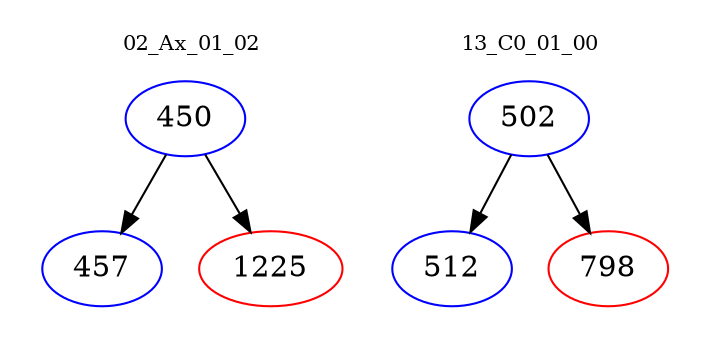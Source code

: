 digraph{
subgraph cluster_0 {
color = white
label = "02_Ax_01_02";
fontsize=10;
T0_450 [label="450", color="blue"]
T0_450 -> T0_457 [color="black"]
T0_457 [label="457", color="blue"]
T0_450 -> T0_1225 [color="black"]
T0_1225 [label="1225", color="red"]
}
subgraph cluster_1 {
color = white
label = "13_C0_01_00";
fontsize=10;
T1_502 [label="502", color="blue"]
T1_502 -> T1_512 [color="black"]
T1_512 [label="512", color="blue"]
T1_502 -> T1_798 [color="black"]
T1_798 [label="798", color="red"]
}
}
